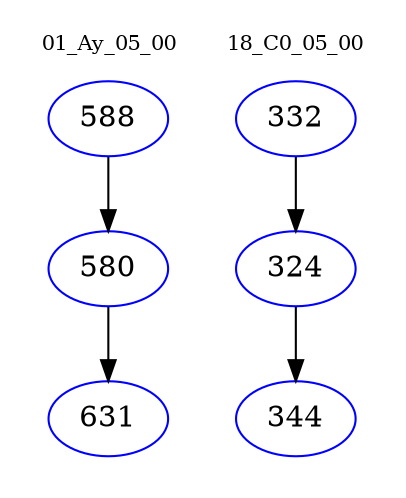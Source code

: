 digraph{
subgraph cluster_0 {
color = white
label = "01_Ay_05_00";
fontsize=10;
T0_588 [label="588", color="blue"]
T0_588 -> T0_580 [color="black"]
T0_580 [label="580", color="blue"]
T0_580 -> T0_631 [color="black"]
T0_631 [label="631", color="blue"]
}
subgraph cluster_1 {
color = white
label = "18_C0_05_00";
fontsize=10;
T1_332 [label="332", color="blue"]
T1_332 -> T1_324 [color="black"]
T1_324 [label="324", color="blue"]
T1_324 -> T1_344 [color="black"]
T1_344 [label="344", color="blue"]
}
}
